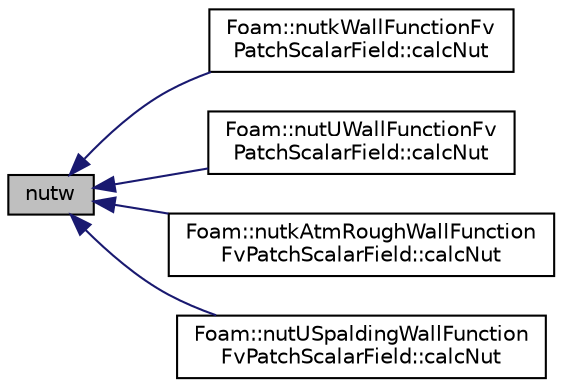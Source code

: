digraph "nutw"
{
  bgcolor="transparent";
  edge [fontname="Helvetica",fontsize="10",labelfontname="Helvetica",labelfontsize="10"];
  node [fontname="Helvetica",fontsize="10",shape=record];
  rankdir="LR";
  Node1 [label="nutw",height=0.2,width=0.4,color="black", fillcolor="grey75", style="filled" fontcolor="black"];
  Node1 -> Node2 [dir="back",color="midnightblue",fontsize="10",style="solid",fontname="Helvetica"];
  Node2 [label="Foam::nutkWallFunctionFv\lPatchScalarField::calcNut",height=0.2,width=0.4,color="black",URL="$classFoam_1_1nutkWallFunctionFvPatchScalarField.html#a0de861b523c0bb1dcf5f0bd1e44efb54",tooltip="Calculate the turbulence viscosity. "];
  Node1 -> Node3 [dir="back",color="midnightblue",fontsize="10",style="solid",fontname="Helvetica"];
  Node3 [label="Foam::nutUWallFunctionFv\lPatchScalarField::calcNut",height=0.2,width=0.4,color="black",URL="$classFoam_1_1nutUWallFunctionFvPatchScalarField.html#a0de861b523c0bb1dcf5f0bd1e44efb54",tooltip="Calculate the turbulence viscosity. "];
  Node1 -> Node4 [dir="back",color="midnightblue",fontsize="10",style="solid",fontname="Helvetica"];
  Node4 [label="Foam::nutkAtmRoughWallFunction\lFvPatchScalarField::calcNut",height=0.2,width=0.4,color="black",URL="$classFoam_1_1nutkAtmRoughWallFunctionFvPatchScalarField.html#a3d7b33c5eb572bc4684ad4c690a762b8",tooltip="Calculate the turbulence viscosity. "];
  Node1 -> Node5 [dir="back",color="midnightblue",fontsize="10",style="solid",fontname="Helvetica"];
  Node5 [label="Foam::nutUSpaldingWallFunction\lFvPatchScalarField::calcNut",height=0.2,width=0.4,color="black",URL="$classFoam_1_1nutUSpaldingWallFunctionFvPatchScalarField.html#a0de861b523c0bb1dcf5f0bd1e44efb54",tooltip="Uncomment in case of intrumentation. "];
}
